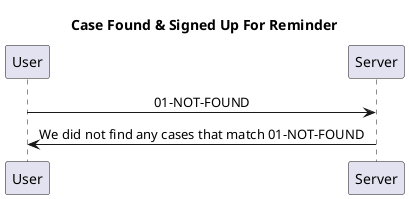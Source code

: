 @startuml
skinparam sequenceMessageAlign center

title Case Found & Signed Up For Reminder

User -> Server: 01-NOT-FOUND
Server -> User: We did not find any cases that match 01-NOT-FOUND
@enduml